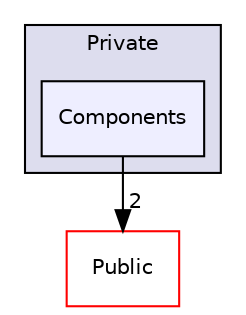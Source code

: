 digraph "D:/proyectos/UnrealEngine/Unreal Projects/Mage/Source/Mage/Private/Components" {
  compound=true
  node [ fontsize="10", fontname="Helvetica"];
  edge [ labelfontsize="10", labelfontname="Helvetica"];
  subgraph clusterdir_3f1cc2ebc32195d9885eb7d682b8d9cd {
    graph [ bgcolor="#ddddee", pencolor="black", label="Private" fontname="Helvetica", fontsize="10", URL="dir_3f1cc2ebc32195d9885eb7d682b8d9cd.html"]
  dir_e337106ef7a419b755ab212efbbe9b8e [shape=box, label="Components", style="filled", fillcolor="#eeeeff", pencolor="black", URL="dir_e337106ef7a419b755ab212efbbe9b8e.html"];
  }
  dir_baf05cd087e1fb98dbcab470cee9273d [shape=box label="Public" fillcolor="white" style="filled" color="red" URL="dir_baf05cd087e1fb98dbcab470cee9273d.html"];
  dir_e337106ef7a419b755ab212efbbe9b8e->dir_baf05cd087e1fb98dbcab470cee9273d [headlabel="2", labeldistance=1.5 headhref="dir_000009_000013.html"];
}
